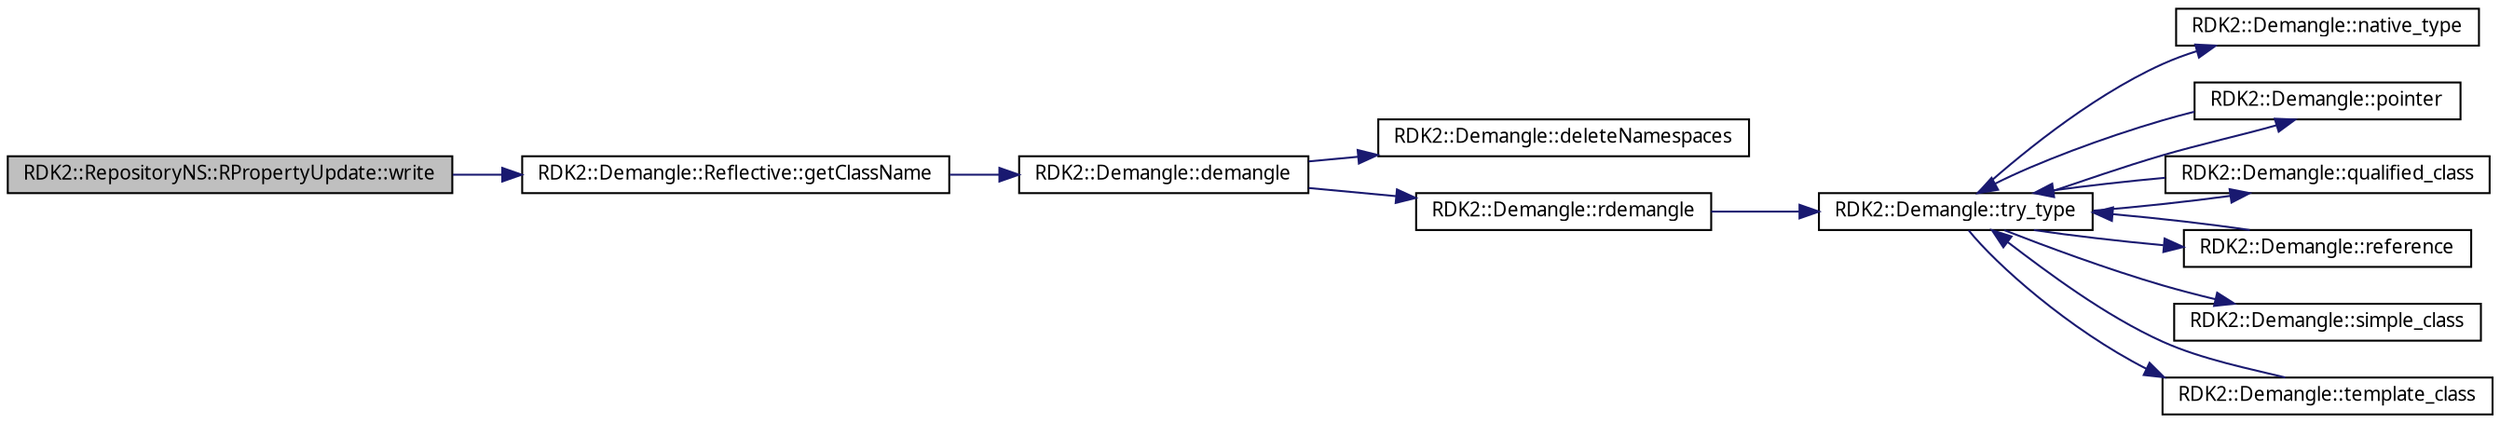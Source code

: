 digraph G
{
  edge [fontname="FreeSans.ttf",fontsize=10,labelfontname="FreeSans.ttf",labelfontsize=10];
  node [fontname="FreeSans.ttf",fontsize=10,shape=record];
  rankdir=LR;
  Node1 [label="RDK2::RepositoryNS::RPropertyUpdate::write",height=0.2,width=0.4,color="black", fillcolor="grey75", style="filled" fontcolor="black"];
  Node1 -> Node2 [color="midnightblue",fontsize=10,style="solid",fontname="FreeSans.ttf"];
  Node2 [label="RDK2::Demangle::Reflective::getClassName",height=0.2,width=0.4,color="black", fillcolor="white", style="filled",URL="$struct_r_d_k2_1_1_demangle_1_1_reflective.html#9277d1d6deb515a6cf603fd39caf08a8"];
  Node2 -> Node3 [color="midnightblue",fontsize=10,style="solid",fontname="FreeSans.ttf"];
  Node3 [label="RDK2::Demangle::demangle",height=0.2,width=0.4,color="black", fillcolor="white", style="filled",URL="$namespace_r_d_k2_1_1_demangle.html#7271ff5f9d920962422e67f63941e1d7"];
  Node3 -> Node4 [color="midnightblue",fontsize=10,style="solid",fontname="FreeSans.ttf"];
  Node4 [label="RDK2::Demangle::deleteNamespaces",height=0.2,width=0.4,color="black", fillcolor="white", style="filled",URL="$namespace_r_d_k2_1_1_demangle.html#3b6ace6c9a840f7b51ecf66316288b77",tooltip="X -&gt; X (."];
  Node3 -> Node5 [color="midnightblue",fontsize=10,style="solid",fontname="FreeSans.ttf"];
  Node5 [label="RDK2::Demangle::rdemangle",height=0.2,width=0.4,color="black", fillcolor="white", style="filled",URL="$namespace_r_d_k2_1_1_demangle.html#41de781c3ef20c38d0c14456e62948fb",tooltip="Vecchia implementazione."];
  Node5 -> Node6 [color="midnightblue",fontsize=10,style="solid",fontname="FreeSans.ttf"];
  Node6 [label="RDK2::Demangle::try_type",height=0.2,width=0.4,color="black", fillcolor="white", style="filled",URL="$namespace_r_d_k2_1_1_demangle.html#8c0c7c9ce4814fbb1211ff3062318dd2"];
  Node6 -> Node7 [color="midnightblue",fontsize=10,style="solid",fontname="FreeSans.ttf"];
  Node7 [label="RDK2::Demangle::native_type",height=0.2,width=0.4,color="black", fillcolor="white", style="filled",URL="$namespace_r_d_k2_1_1_demangle.html#1c106ed97b848640e31942ab6d072c41"];
  Node6 -> Node8 [color="midnightblue",fontsize=10,style="solid",fontname="FreeSans.ttf"];
  Node8 [label="RDK2::Demangle::pointer",height=0.2,width=0.4,color="black", fillcolor="white", style="filled",URL="$namespace_r_d_k2_1_1_demangle.html#7096de8a7c46985a70bfccb0a972d6be"];
  Node8 -> Node6 [color="midnightblue",fontsize=10,style="solid",fontname="FreeSans.ttf"];
  Node6 -> Node9 [color="midnightblue",fontsize=10,style="solid",fontname="FreeSans.ttf"];
  Node9 [label="RDK2::Demangle::qualified_class",height=0.2,width=0.4,color="black", fillcolor="white", style="filled",URL="$namespace_r_d_k2_1_1_demangle.html#03e2733aa0b1679dbb067e00b8d762cd"];
  Node9 -> Node6 [color="midnightblue",fontsize=10,style="solid",fontname="FreeSans.ttf"];
  Node6 -> Node10 [color="midnightblue",fontsize=10,style="solid",fontname="FreeSans.ttf"];
  Node10 [label="RDK2::Demangle::reference",height=0.2,width=0.4,color="black", fillcolor="white", style="filled",URL="$namespace_r_d_k2_1_1_demangle.html#ae0712d935474246b50d911fada13230"];
  Node10 -> Node6 [color="midnightblue",fontsize=10,style="solid",fontname="FreeSans.ttf"];
  Node6 -> Node11 [color="midnightblue",fontsize=10,style="solid",fontname="FreeSans.ttf"];
  Node11 [label="RDK2::Demangle::simple_class",height=0.2,width=0.4,color="black", fillcolor="white", style="filled",URL="$namespace_r_d_k2_1_1_demangle.html#49a854f4a3d0e04c97304667cc66b8a1"];
  Node6 -> Node12 [color="midnightblue",fontsize=10,style="solid",fontname="FreeSans.ttf"];
  Node12 [label="RDK2::Demangle::template_class",height=0.2,width=0.4,color="black", fillcolor="white", style="filled",URL="$namespace_r_d_k2_1_1_demangle.html#8a9767825f195a1be60a0e440a17122d"];
  Node12 -> Node6 [color="midnightblue",fontsize=10,style="solid",fontname="FreeSans.ttf"];
}
